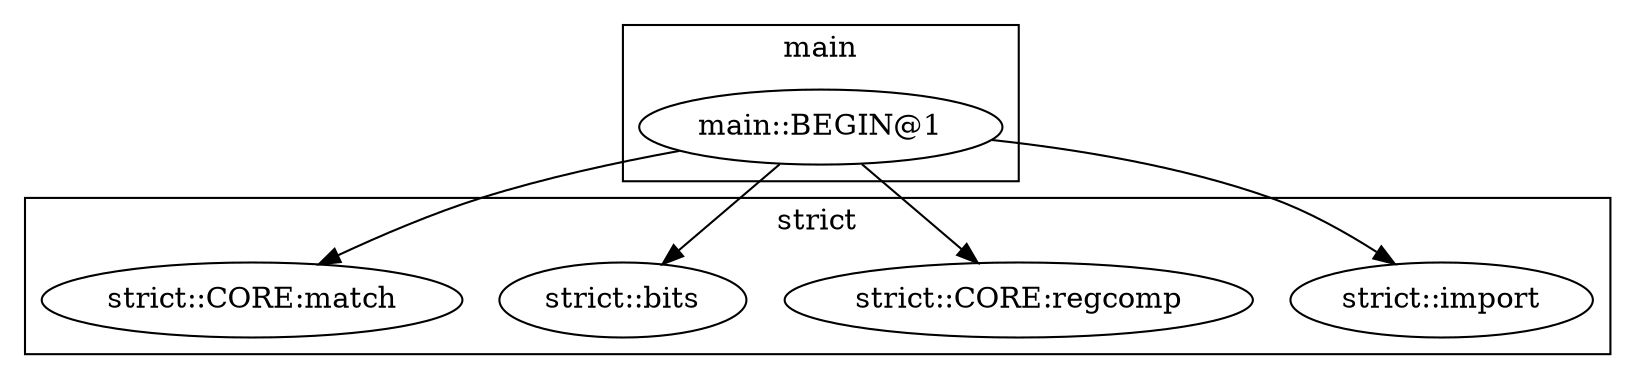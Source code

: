 digraph {
graph [overlap=false]
subgraph cluster_strict {
	label="strict";
	"strict::import";
	"strict::CORE:regcomp";
	"strict::bits";
	"strict::CORE:match";
}
subgraph cluster_main {
	label="main";
	"main::BEGIN@1";
}
"main::BEGIN@1" -> "strict::CORE:regcomp";
"main::BEGIN@1" -> "strict::CORE:match";
"main::BEGIN@1" -> "strict::bits";
"main::BEGIN@1" -> "strict::import";
}
